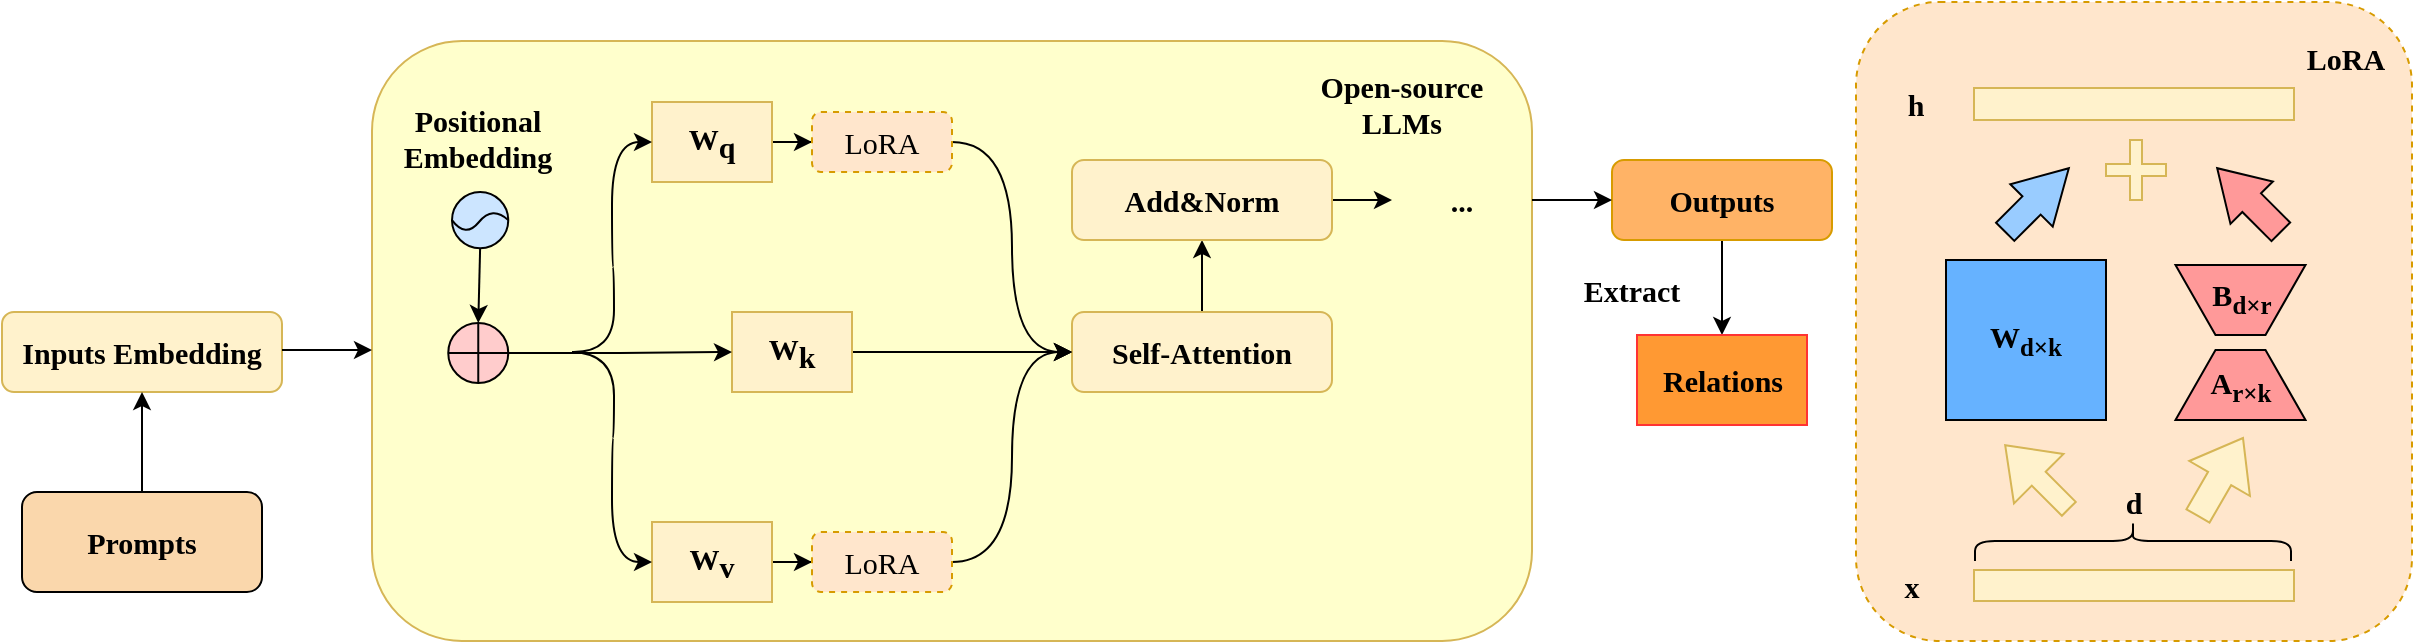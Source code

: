 <mxfile version="22.1.20" type="github">
  <diagram name="第 1 页" id="gY_yhv296UeG84Yx_Pr5">
    <mxGraphModel dx="1733" dy="579" grid="1" gridSize="10" guides="1" tooltips="1" connect="1" arrows="1" fold="1" page="1" pageScale="1" pageWidth="827" pageHeight="1169" math="0" shadow="0">
      <root>
        <mxCell id="0" />
        <mxCell id="1" parent="0" />
        <mxCell id="WlAWu1Rouxuwki5-BR6Z-21" value="" style="rounded=1;whiteSpace=wrap;html=1;dashed=1;fillColor=#ffe6cc;strokeColor=#d79b00;" parent="1" vertex="1">
          <mxGeometry x="832" y="230" width="278" height="319.5" as="geometry" />
        </mxCell>
        <mxCell id="qF69uGLi65idaUPn_qMR-87" value="" style="rounded=1;whiteSpace=wrap;html=1;fillColor=#FFFFCC;strokeColor=#d6b656;" parent="1" vertex="1">
          <mxGeometry x="90" y="249.5" width="580" height="300" as="geometry" />
        </mxCell>
        <mxCell id="qF69uGLi65idaUPn_qMR-1" value="A&lt;sub&gt;r×k&lt;/sub&gt;" style="shape=trapezoid;perimeter=trapezoidPerimeter;whiteSpace=wrap;html=1;fixedSize=1;fontFamily=Times New Roman;fontSize=15;fontStyle=1;fillColor=#FF9999;" parent="1" vertex="1">
          <mxGeometry x="991.75" y="404" width="65" height="35" as="geometry" />
        </mxCell>
        <mxCell id="qF69uGLi65idaUPn_qMR-2" value="" style="shape=trapezoid;perimeter=trapezoidPerimeter;whiteSpace=wrap;html=1;fixedSize=1;rotation=-180;fontFamily=Times New Roman;fontSize=15;fontStyle=1;fillColor=#FF9999;" parent="1" vertex="1">
          <mxGeometry x="991.75" y="361.5" width="65" height="35" as="geometry" />
        </mxCell>
        <mxCell id="qF69uGLi65idaUPn_qMR-3" value="&lt;font style=&quot;font-size: 15px;&quot;&gt;B&lt;/font&gt;&lt;sub&gt;d×r&lt;/sub&gt;" style="text;html=1;strokeColor=none;fillColor=none;align=center;verticalAlign=middle;whiteSpace=wrap;rounded=0;fontFamily=Times New Roman;fontSize=15;fontStyle=1" parent="1" vertex="1">
          <mxGeometry x="1001.5" y="368" width="45.5" height="20" as="geometry" />
        </mxCell>
        <mxCell id="mdgoxn-F0EHZvWw8V6pg-30" style="edgeStyle=orthogonalEdgeStyle;rounded=0;orthogonalLoop=1;jettySize=auto;html=1;exitX=0.5;exitY=0;exitDx=0;exitDy=0;" edge="1" parent="1" source="qF69uGLi65idaUPn_qMR-4" target="qF69uGLi65idaUPn_qMR-30">
          <mxGeometry relative="1" as="geometry" />
        </mxCell>
        <mxCell id="qF69uGLi65idaUPn_qMR-4" value="Self-Attention" style="rounded=1;whiteSpace=wrap;html=1;fontFamily=Times New Roman;fontSize=15;fontStyle=1;fillColor=#fff2cc;strokeColor=#d6b656;" parent="1" vertex="1">
          <mxGeometry x="440" y="385" width="130" height="40" as="geometry" />
        </mxCell>
        <mxCell id="mdgoxn-F0EHZvWw8V6pg-5" style="edgeStyle=orthogonalEdgeStyle;rounded=0;orthogonalLoop=1;jettySize=auto;html=1;exitX=1;exitY=0.5;exitDx=0;exitDy=0;" edge="1" parent="1" source="qF69uGLi65idaUPn_qMR-6" target="qF69uGLi65idaUPn_qMR-74">
          <mxGeometry relative="1" as="geometry" />
        </mxCell>
        <mxCell id="qF69uGLi65idaUPn_qMR-6" value="W&lt;sub style=&quot;font-size: 15px;&quot;&gt;q&lt;/sub&gt;" style="rounded=0;whiteSpace=wrap;html=1;fontFamily=Times New Roman;fontSize=15;fontStyle=1;fillColor=#fff2cc;strokeColor=#d6b656;" parent="1" vertex="1">
          <mxGeometry x="230" y="280" width="60" height="40" as="geometry" />
        </mxCell>
        <mxCell id="mdgoxn-F0EHZvWw8V6pg-6" style="edgeStyle=orthogonalEdgeStyle;rounded=0;orthogonalLoop=1;jettySize=auto;html=1;exitX=1;exitY=0.5;exitDx=0;exitDy=0;" edge="1" parent="1" source="qF69uGLi65idaUPn_qMR-8" target="qF69uGLi65idaUPn_qMR-75">
          <mxGeometry relative="1" as="geometry" />
        </mxCell>
        <mxCell id="qF69uGLi65idaUPn_qMR-8" value="W&lt;sub style=&quot;font-size: 15px;&quot;&gt;v&lt;/sub&gt;" style="rounded=0;whiteSpace=wrap;html=1;fontFamily=Times New Roman;fontSize=15;fontStyle=1;fillColor=#fff2cc;strokeColor=#d6b656;" parent="1" vertex="1">
          <mxGeometry x="230" y="490" width="60" height="40" as="geometry" />
        </mxCell>
        <mxCell id="qF69uGLi65idaUPn_qMR-14" value="&lt;font style=&quot;font-size: 15px;&quot;&gt;W&lt;/font&gt;&lt;sub&gt;d×k&lt;/sub&gt;" style="whiteSpace=wrap;html=1;aspect=fixed;fontFamily=Times New Roman;fontSize=15;fontStyle=1;fillColor=#66B2FF;" parent="1" vertex="1">
          <mxGeometry x="877" y="359" width="80" height="80" as="geometry" />
        </mxCell>
        <mxCell id="qF69uGLi65idaUPn_qMR-15" value="" style="rounded=0;whiteSpace=wrap;html=1;fontFamily=Times New Roman;fontSize=15;fontStyle=1;fillColor=#fff2cc;strokeColor=#d6b656;" parent="1" vertex="1">
          <mxGeometry x="891" y="514" width="160" height="15.5" as="geometry" />
        </mxCell>
        <mxCell id="qF69uGLi65idaUPn_qMR-16" value="x" style="text;html=1;strokeColor=none;fillColor=none;align=center;verticalAlign=middle;whiteSpace=wrap;rounded=0;fontFamily=Times New Roman;fontSize=15;fontStyle=1" parent="1" vertex="1">
          <mxGeometry x="830" y="506.75" width="60" height="30" as="geometry" />
        </mxCell>
        <mxCell id="qF69uGLi65idaUPn_qMR-17" value="" style="shape=curlyBracket;whiteSpace=wrap;html=1;rounded=1;flipH=1;labelPosition=right;verticalLabelPosition=middle;align=left;verticalAlign=middle;rotation=-90;fontFamily=Times New Roman;fontSize=15;fontStyle=1" parent="1" vertex="1">
          <mxGeometry x="960.5" y="420.5" width="20" height="158" as="geometry" />
        </mxCell>
        <mxCell id="qF69uGLi65idaUPn_qMR-18" value="d" style="text;html=1;strokeColor=none;fillColor=none;align=center;verticalAlign=middle;whiteSpace=wrap;rounded=0;fontFamily=Times New Roman;fontSize=15;fontStyle=1" parent="1" vertex="1">
          <mxGeometry x="941" y="465" width="60" height="30" as="geometry" />
        </mxCell>
        <mxCell id="qF69uGLi65idaUPn_qMR-19" value="" style="rounded=0;whiteSpace=wrap;html=1;fontFamily=Times New Roman;fontSize=15;fontStyle=1;fillColor=#fff2cc;strokeColor=#d6b656;" parent="1" vertex="1">
          <mxGeometry x="891" y="273" width="160" height="16" as="geometry" />
        </mxCell>
        <mxCell id="qF69uGLi65idaUPn_qMR-20" value="h" style="text;html=1;strokeColor=none;fillColor=none;align=center;verticalAlign=middle;whiteSpace=wrap;rounded=0;fontFamily=Times New Roman;fontSize=15;fontStyle=1" parent="1" vertex="1">
          <mxGeometry x="832" y="266" width="60" height="30" as="geometry" />
        </mxCell>
        <mxCell id="qF69uGLi65idaUPn_qMR-25" value="" style="html=1;shadow=0;dashed=0;align=center;verticalAlign=middle;shape=mxgraph.arrows2.arrow;dy=0.72;dx=23.72;notch=0;rotation=-135;fontFamily=Times New Roman;fontSize=15;fontStyle=1;fillColor=#fff2cc;strokeColor=#d6b656;" parent="1" vertex="1">
          <mxGeometry x="900" y="450" width="45" height="35" as="geometry" />
        </mxCell>
        <mxCell id="qF69uGLi65idaUPn_qMR-26" value="" style="html=1;shadow=0;dashed=0;align=center;verticalAlign=middle;shape=mxgraph.arrows2.arrow;dy=0.62;dx=23.37;notch=0;rotation=-60;fontFamily=Times New Roman;fontSize=15;fontStyle=1;fillColor=#fff2cc;strokeColor=#d6b656;" parent="1" vertex="1">
          <mxGeometry x="991.75" y="450" width="45" height="35" as="geometry" />
        </mxCell>
        <mxCell id="qF69uGLi65idaUPn_qMR-27" value="" style="html=1;shadow=0;dashed=0;align=center;verticalAlign=middle;shape=mxgraph.arrows2.arrow;dy=0.57;dx=26.37;notch=0;rotation=-45;fontFamily=Times New Roman;fontSize=15;fontStyle=1;fillColor=#99CCFF;" parent="1" vertex="1">
          <mxGeometry x="900" y="314" width="45" height="30" as="geometry" />
        </mxCell>
        <mxCell id="qF69uGLi65idaUPn_qMR-28" value="" style="html=1;shadow=0;dashed=0;align=center;verticalAlign=middle;shape=mxgraph.arrows2.arrow;dy=0.56;dx=24.4;notch=0;rotation=-135;fontFamily=Times New Roman;fontSize=15;fontStyle=1;fillColor=#FF9999;" parent="1" vertex="1">
          <mxGeometry x="1006" y="314" width="45" height="30" as="geometry" />
        </mxCell>
        <mxCell id="mdgoxn-F0EHZvWw8V6pg-31" style="edgeStyle=orthogonalEdgeStyle;rounded=0;orthogonalLoop=1;jettySize=auto;html=1;exitX=1;exitY=0.5;exitDx=0;exitDy=0;" edge="1" parent="1" source="qF69uGLi65idaUPn_qMR-30" target="qF69uGLi65idaUPn_qMR-61">
          <mxGeometry relative="1" as="geometry" />
        </mxCell>
        <mxCell id="qF69uGLi65idaUPn_qMR-30" value="Add&amp;amp;Norm" style="rounded=1;whiteSpace=wrap;html=1;fontFamily=Times New Roman;fontSize=15;fontStyle=1;fillColor=#fff2cc;strokeColor=#d6b656;" parent="1" vertex="1">
          <mxGeometry x="440" y="309" width="130" height="40" as="geometry" />
        </mxCell>
        <mxCell id="qF69uGLi65idaUPn_qMR-31" value="LoRA" style="text;html=1;strokeColor=none;fillColor=none;align=center;verticalAlign=middle;whiteSpace=wrap;rounded=0;fontSize=15;fontFamily=Times New Roman;fontStyle=1" parent="1" vertex="1">
          <mxGeometry x="1047" y="243" width="60" height="30" as="geometry" />
        </mxCell>
        <mxCell id="qF69uGLi65idaUPn_qMR-36" value="" style="verticalLabelPosition=bottom;verticalAlign=top;html=1;shape=mxgraph.flowchart.summing_function;fontFamily=Times New Roman;fontSize=15;fontStyle=1;fillColor=#FFCCCC;direction=south;" parent="1" vertex="1">
          <mxGeometry x="128.13" y="390.5" width="30" height="30" as="geometry" />
        </mxCell>
        <mxCell id="qF69uGLi65idaUPn_qMR-37" value="Inputs Embedding" style="rounded=1;whiteSpace=wrap;html=1;fontFamily=Times New Roman;fontSize=15;fontStyle=1;fillColor=#fff2cc;strokeColor=#d6b656;" parent="1" vertex="1">
          <mxGeometry x="-95" y="385" width="140" height="40" as="geometry" />
        </mxCell>
        <mxCell id="mdgoxn-F0EHZvWw8V6pg-37" style="edgeStyle=orthogonalEdgeStyle;rounded=0;orthogonalLoop=1;jettySize=auto;html=1;exitX=0.5;exitY=0;exitDx=0;exitDy=0;entryX=0.5;entryY=1;entryDx=0;entryDy=0;" edge="1" parent="1" source="qF69uGLi65idaUPn_qMR-43" target="qF69uGLi65idaUPn_qMR-37">
          <mxGeometry relative="1" as="geometry" />
        </mxCell>
        <mxCell id="qF69uGLi65idaUPn_qMR-43" value="Prompts" style="rounded=1;whiteSpace=wrap;html=1;fontFamily=Times New Roman;fontSize=15;fontStyle=1;fillColor=#FAD7AC;" parent="1" vertex="1">
          <mxGeometry x="-85" y="475" width="120" height="50" as="geometry" />
        </mxCell>
        <mxCell id="qF69uGLi65idaUPn_qMR-56" value="" style="group;rotation=-180;fontFamily=Times New Roman;fontSize=15;fontStyle=1" parent="1" vertex="1" connectable="0">
          <mxGeometry x="140" y="305" width="30" height="30" as="geometry" />
        </mxCell>
        <mxCell id="mdgoxn-F0EHZvWw8V6pg-1" value="" style="group" vertex="1" connectable="0" parent="qF69uGLi65idaUPn_qMR-56">
          <mxGeometry x="-10" y="20" width="28.125" height="28.125" as="geometry" />
        </mxCell>
        <mxCell id="qF69uGLi65idaUPn_qMR-47" value="" style="ellipse;whiteSpace=wrap;html=1;aspect=fixed;rotation=-180;fontFamily=Times New Roman;fontSize=15;fontStyle=1;fillColor=#CCE5FF;" parent="mdgoxn-F0EHZvWw8V6pg-1" vertex="1">
          <mxGeometry x="1.776e-15" y="3.553e-15" width="28.125" height="28.125" as="geometry" />
        </mxCell>
        <mxCell id="qF69uGLi65idaUPn_qMR-54" value="" style="endArrow=none;html=1;rounded=0;entryX=1;entryY=0.5;entryDx=0;entryDy=0;exitX=0;exitY=0.5;exitDx=0;exitDy=0;curved=1;fontFamily=Times New Roman;fontSize=15;fontStyle=1" parent="mdgoxn-F0EHZvWw8V6pg-1" source="qF69uGLi65idaUPn_qMR-47" target="qF69uGLi65idaUPn_qMR-47" edge="1">
          <mxGeometry width="50" height="50" relative="1" as="geometry">
            <mxPoint x="33" y="13.5" as="sourcePoint" />
            <mxPoint x="13.5" y="30" as="targetPoint" />
            <Array as="points">
              <mxPoint x="20.25" y="6.75" />
              <mxPoint x="6.75" y="23.25" />
            </Array>
          </mxGeometry>
        </mxCell>
        <mxCell id="qF69uGLi65idaUPn_qMR-58" value="Positional&lt;br style=&quot;font-size: 15px;&quot;&gt;Embedding" style="text;html=1;strokeColor=none;fillColor=none;align=center;verticalAlign=middle;whiteSpace=wrap;rounded=0;fontSize=15;fontFamily=Times New Roman;fontStyle=1" parent="1" vertex="1">
          <mxGeometry x="108.13" y="277.5" width="70" height="40" as="geometry" />
        </mxCell>
        <mxCell id="mdgoxn-F0EHZvWw8V6pg-35" style="edgeStyle=orthogonalEdgeStyle;rounded=0;orthogonalLoop=1;jettySize=auto;html=1;exitX=0.5;exitY=1;exitDx=0;exitDy=0;entryX=0.5;entryY=0;entryDx=0;entryDy=0;" edge="1" parent="1" source="qF69uGLi65idaUPn_qMR-60" target="qF69uGLi65idaUPn_qMR-64">
          <mxGeometry relative="1" as="geometry" />
        </mxCell>
        <mxCell id="qF69uGLi65idaUPn_qMR-60" value="Outputs" style="rounded=1;whiteSpace=wrap;html=1;fontFamily=Times New Roman;fontSize=15;fontStyle=1;fillColor=#FFB366;strokeColor=#d79b00;" parent="1" vertex="1">
          <mxGeometry x="710" y="309" width="110" height="40" as="geometry" />
        </mxCell>
        <mxCell id="mdgoxn-F0EHZvWw8V6pg-34" style="edgeStyle=orthogonalEdgeStyle;rounded=0;orthogonalLoop=1;jettySize=auto;html=1;exitX=1;exitY=0.5;exitDx=0;exitDy=0;entryX=0;entryY=0.5;entryDx=0;entryDy=0;" edge="1" parent="1" source="qF69uGLi65idaUPn_qMR-61" target="qF69uGLi65idaUPn_qMR-60">
          <mxGeometry relative="1" as="geometry" />
        </mxCell>
        <mxCell id="qF69uGLi65idaUPn_qMR-61" value="..." style="text;html=1;strokeColor=none;fillColor=none;align=center;verticalAlign=middle;whiteSpace=wrap;rounded=0;fontFamily=Times New Roman;fontSize=15;fontStyle=1" parent="1" vertex="1">
          <mxGeometry x="600" y="314" width="70" height="30" as="geometry" />
        </mxCell>
        <mxCell id="qF69uGLi65idaUPn_qMR-64" value="Relations" style="rounded=0;whiteSpace=wrap;html=1;fontFamily=Times New Roman;fontSize=15;fontStyle=1;fillColor=#FF9933;strokeColor=#FF3333;" parent="1" vertex="1">
          <mxGeometry x="722.5" y="396.5" width="85" height="45" as="geometry" />
        </mxCell>
        <mxCell id="qF69uGLi65idaUPn_qMR-66" value="Extract" style="text;html=1;strokeColor=none;fillColor=none;align=center;verticalAlign=middle;whiteSpace=wrap;rounded=0;fontFamily=Times New Roman;fontSize=15;fontStyle=1" parent="1" vertex="1">
          <mxGeometry x="680" y="359" width="80" height="30" as="geometry" />
        </mxCell>
        <mxCell id="qF69uGLi65idaUPn_qMR-70" value="" style="shape=cross;whiteSpace=wrap;html=1;fillColor=#fff2cc;strokeColor=#d6b656;" parent="1" vertex="1">
          <mxGeometry x="957" y="299" width="30" height="30" as="geometry" />
        </mxCell>
        <mxCell id="qF69uGLi65idaUPn_qMR-71" style="edgeStyle=orthogonalEdgeStyle;rounded=0;orthogonalLoop=1;jettySize=auto;html=1;exitX=0.5;exitY=1;exitDx=0;exitDy=0;" parent="1" source="qF69uGLi65idaUPn_qMR-15" target="qF69uGLi65idaUPn_qMR-15" edge="1">
          <mxGeometry relative="1" as="geometry" />
        </mxCell>
        <mxCell id="mdgoxn-F0EHZvWw8V6pg-9" style="edgeStyle=orthogonalEdgeStyle;rounded=0;orthogonalLoop=1;jettySize=auto;html=1;exitX=1;exitY=0.5;exitDx=0;exitDy=0;entryX=0;entryY=0.5;entryDx=0;entryDy=0;curved=1;" edge="1" parent="1" source="qF69uGLi65idaUPn_qMR-74" target="qF69uGLi65idaUPn_qMR-4">
          <mxGeometry relative="1" as="geometry" />
        </mxCell>
        <mxCell id="qF69uGLi65idaUPn_qMR-74" value="LoRA" style="rounded=1;whiteSpace=wrap;html=1;fontSize=15;fontFamily=Times New Roman;dashed=1;fillColor=#ffe6cc;strokeColor=#d79b00;" parent="1" vertex="1">
          <mxGeometry x="310" y="285" width="70" height="30" as="geometry" />
        </mxCell>
        <mxCell id="mdgoxn-F0EHZvWw8V6pg-10" style="edgeStyle=orthogonalEdgeStyle;rounded=0;orthogonalLoop=1;jettySize=auto;html=1;exitX=1;exitY=0.5;exitDx=0;exitDy=0;entryX=0;entryY=0.5;entryDx=0;entryDy=0;curved=1;" edge="1" parent="1" source="qF69uGLi65idaUPn_qMR-75" target="qF69uGLi65idaUPn_qMR-4">
          <mxGeometry relative="1" as="geometry" />
        </mxCell>
        <mxCell id="qF69uGLi65idaUPn_qMR-75" value="LoRA" style="rounded=1;whiteSpace=wrap;html=1;fontSize=15;fontFamily=Times New Roman;dashed=1;fillColor=#ffe6cc;strokeColor=#d79b00;" parent="1" vertex="1">
          <mxGeometry x="310" y="495" width="70" height="30" as="geometry" />
        </mxCell>
        <mxCell id="qF69uGLi65idaUPn_qMR-88" value="Open-source LLMs" style="text;html=1;strokeColor=none;fillColor=none;align=center;verticalAlign=middle;whiteSpace=wrap;rounded=0;fontSize=15;fontFamily=Times New Roman;fontStyle=1" parent="1" vertex="1">
          <mxGeometry x="560" y="267.25" width="90" height="27.5" as="geometry" />
        </mxCell>
        <mxCell id="mdgoxn-F0EHZvWw8V6pg-7" style="edgeStyle=orthogonalEdgeStyle;rounded=0;orthogonalLoop=1;jettySize=auto;html=1;exitX=1;exitY=0.5;exitDx=0;exitDy=0;" edge="1" parent="1" source="WlAWu1Rouxuwki5-BR6Z-12" target="qF69uGLi65idaUPn_qMR-4">
          <mxGeometry relative="1" as="geometry" />
        </mxCell>
        <mxCell id="WlAWu1Rouxuwki5-BR6Z-12" value="W&lt;sub style=&quot;font-size: 15px;&quot;&gt;k&lt;/sub&gt;" style="rounded=0;whiteSpace=wrap;html=1;fontFamily=Times New Roman;fontSize=15;fontStyle=1;fillColor=#fff2cc;strokeColor=#d6b656;" parent="1" vertex="1">
          <mxGeometry x="270" y="385" width="60" height="40" as="geometry" />
        </mxCell>
        <mxCell id="mdgoxn-F0EHZvWw8V6pg-15" style="edgeStyle=orthogonalEdgeStyle;rounded=0;orthogonalLoop=1;jettySize=auto;html=1;exitX=0.5;exitY=0;exitDx=0;exitDy=0;entryX=0;entryY=0.5;entryDx=0;entryDy=0;entryPerimeter=0;" edge="1" parent="1" source="qF69uGLi65idaUPn_qMR-47" target="qF69uGLi65idaUPn_qMR-36">
          <mxGeometry relative="1" as="geometry" />
        </mxCell>
        <mxCell id="mdgoxn-F0EHZvWw8V6pg-21" style="edgeStyle=orthogonalEdgeStyle;rounded=0;orthogonalLoop=1;jettySize=auto;html=1;exitX=1;exitY=0.5;exitDx=0;exitDy=0;entryX=0;entryY=0.5;entryDx=0;entryDy=0;curved=1;" edge="1" parent="1" target="qF69uGLi65idaUPn_qMR-6">
          <mxGeometry relative="1" as="geometry">
            <mxPoint x="190" y="405" as="sourcePoint" />
          </mxGeometry>
        </mxCell>
        <mxCell id="mdgoxn-F0EHZvWw8V6pg-22" style="edgeStyle=orthogonalEdgeStyle;rounded=0;orthogonalLoop=1;jettySize=auto;html=1;exitX=1;exitY=0.5;exitDx=0;exitDy=0;entryX=0;entryY=0.5;entryDx=0;entryDy=0;curved=1;" edge="1" parent="1" target="qF69uGLi65idaUPn_qMR-8">
          <mxGeometry relative="1" as="geometry">
            <mxPoint x="190" y="405" as="sourcePoint" />
          </mxGeometry>
        </mxCell>
        <mxCell id="mdgoxn-F0EHZvWw8V6pg-28" style="edgeStyle=orthogonalEdgeStyle;rounded=0;orthogonalLoop=1;jettySize=auto;html=1;exitX=0.5;exitY=0;exitDx=0;exitDy=0;exitPerimeter=0;" edge="1" parent="1" source="qF69uGLi65idaUPn_qMR-36" target="WlAWu1Rouxuwki5-BR6Z-12">
          <mxGeometry relative="1" as="geometry">
            <mxPoint x="190" y="405" as="sourcePoint" />
          </mxGeometry>
        </mxCell>
        <mxCell id="mdgoxn-F0EHZvWw8V6pg-43" value="" style="endArrow=classic;html=1;rounded=0;" edge="1" parent="1">
          <mxGeometry width="50" height="50" relative="1" as="geometry">
            <mxPoint x="45" y="404" as="sourcePoint" />
            <mxPoint x="90" y="404" as="targetPoint" />
          </mxGeometry>
        </mxCell>
      </root>
    </mxGraphModel>
  </diagram>
</mxfile>
